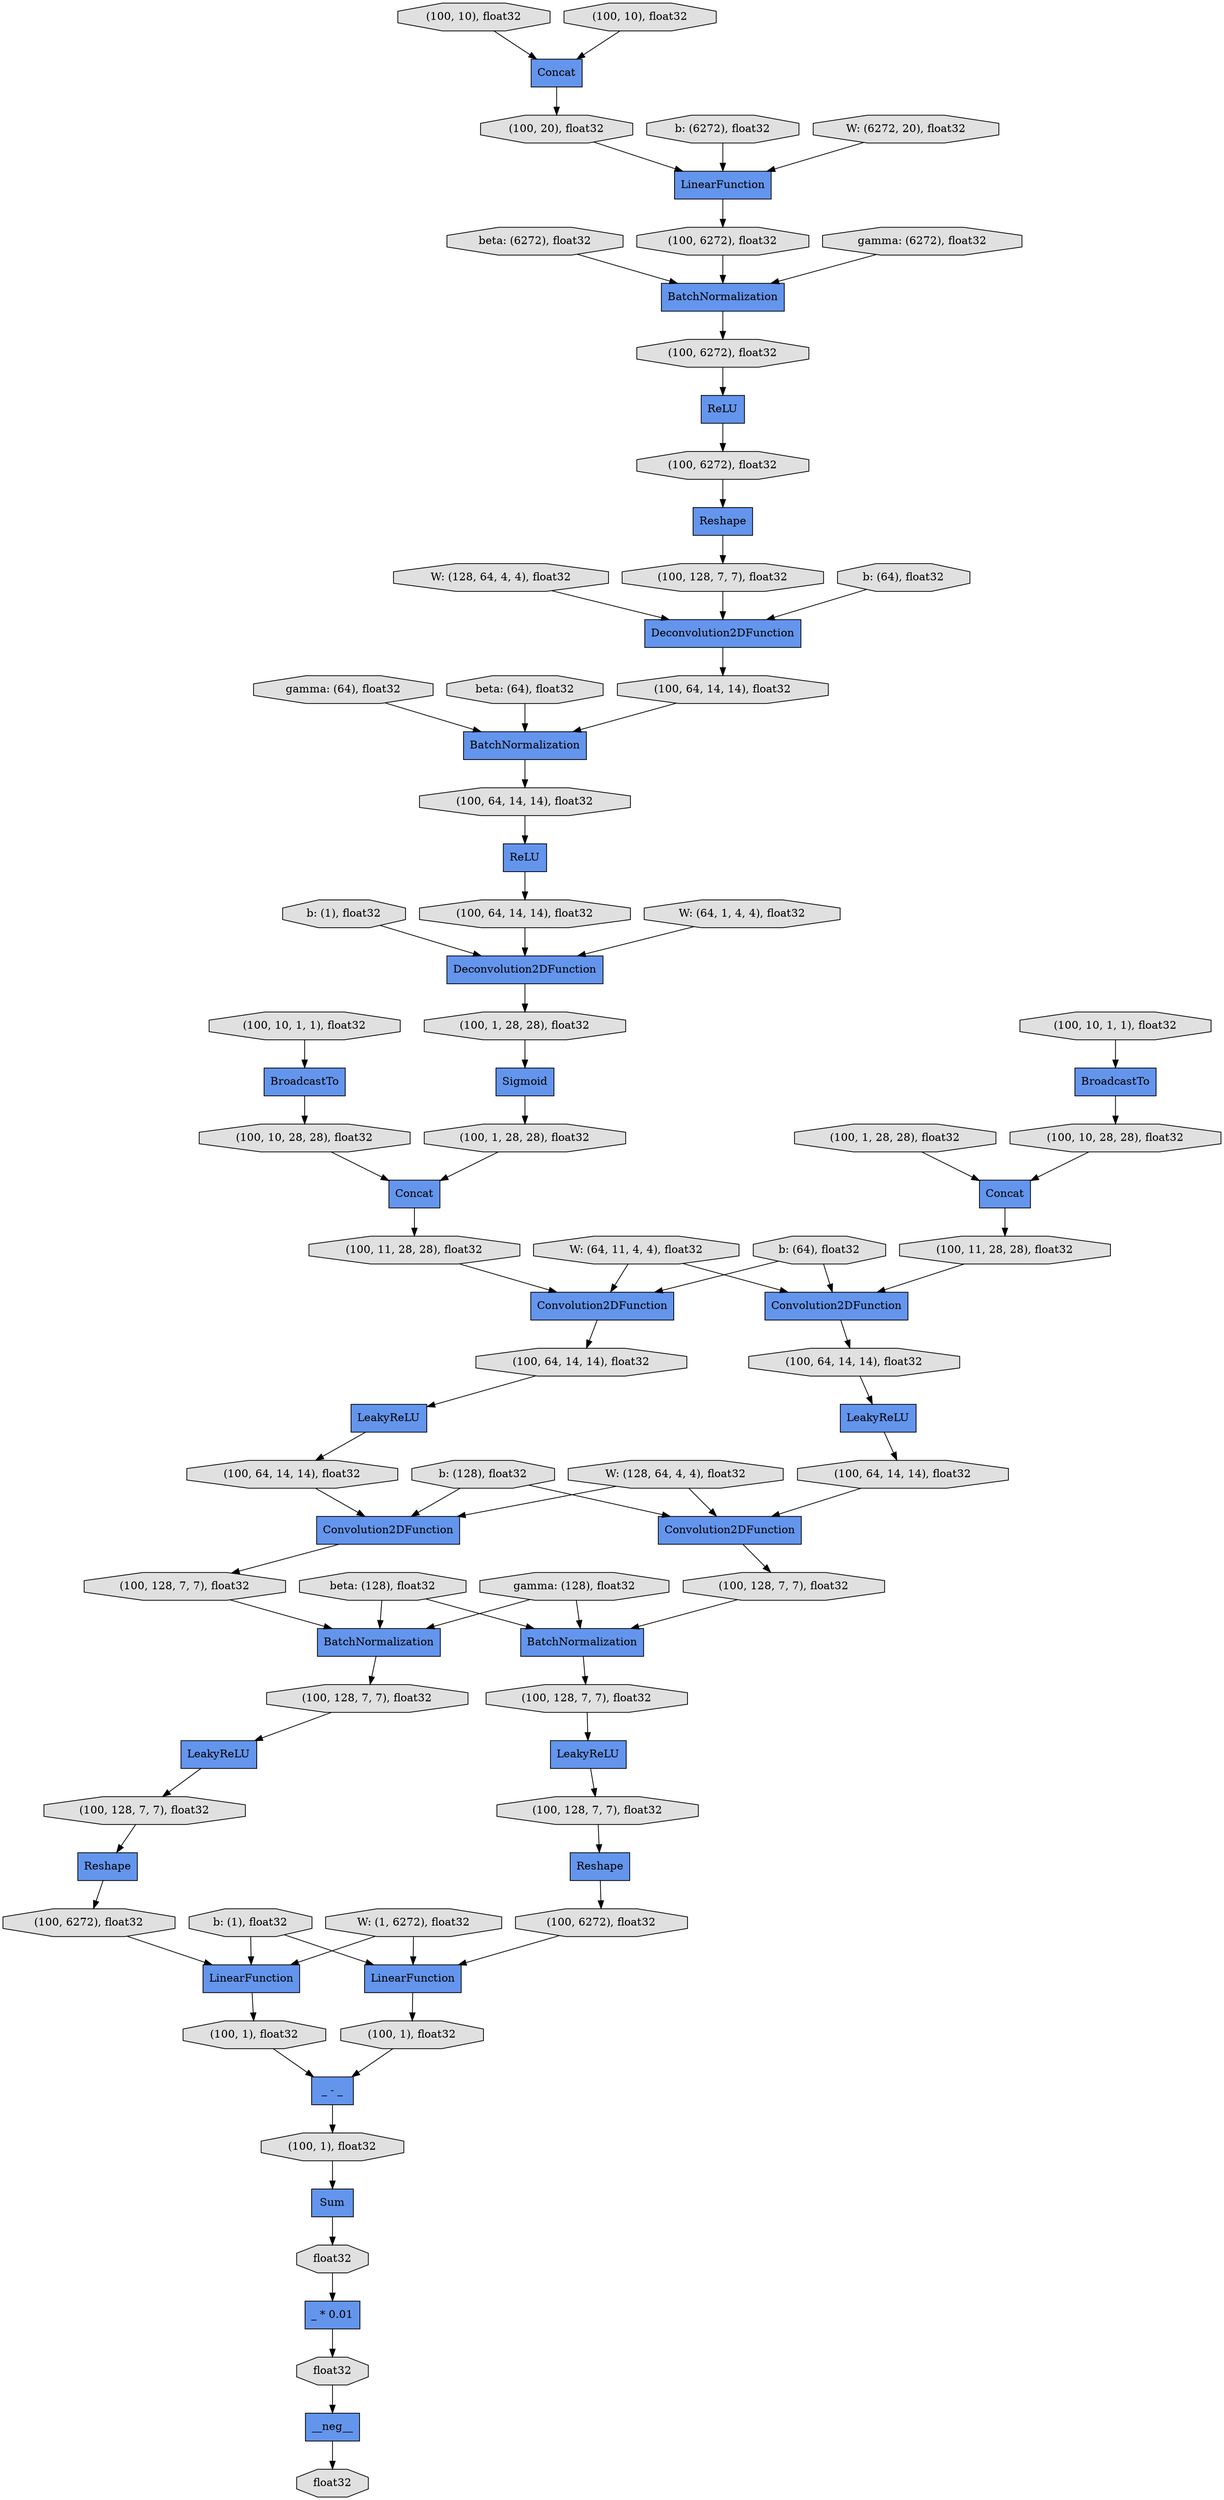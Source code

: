 digraph graphname{rankdir=TB;2517446443080 [fillcolor="#E0E0E0",label="beta: (6272), float32",style="filled",shape="octagon"];2518351233096 [fillcolor="#6495ED",label="Concat",style="filled",shape="record"];2517446443360 [fillcolor="#6495ED",label="Convolution2DFunction",style="filled",shape="record"];2519417774032 [fillcolor="#E0E0E0",label="b: (1), float32",style="filled",shape="octagon"];2519417627480 [fillcolor="#E0E0E0",label="(100, 128, 7, 7), float32",style="filled",shape="octagon"];2516673037536 [fillcolor="#E0E0E0",label="W: (64, 11, 4, 4), float32",style="filled",shape="octagon"];2515686639096 [fillcolor="#6495ED",label="ReLU",style="filled",shape="record"];2515686639208 [fillcolor="#6495ED",label="Reshape",style="filled",shape="record"];2517446444648 [fillcolor="#E0E0E0",label="(100, 64, 14, 14), float32",style="filled",shape="octagon"];2517446444704 [fillcolor="#E0E0E0",label="gamma: (64), float32",style="filled",shape="octagon"];2519417628712 [fillcolor="#6495ED",label="BatchNormalization",style="filled",shape="record"];2519417628768 [fillcolor="#6495ED",label="Reshape",style="filled",shape="record"];2517446445208 [fillcolor="#E0E0E0",label="beta: (64), float32",style="filled",shape="octagon"];2519417629160 [fillcolor="#6495ED",label="LinearFunction",style="filled",shape="record"];2519417629832 [fillcolor="#E0E0E0",label="(100, 128, 7, 7), float32",style="filled",shape="octagon"];2519417630000 [fillcolor="#E0E0E0",label="(100, 64, 14, 14), float32",style="filled",shape="octagon"];2515845475744 [fillcolor="#6495ED",label="_ - _",style="filled",shape="record"];2515686641168 [fillcolor="#6495ED",label="Deconvolution2DFunction",style="filled",shape="record"];2516662898360 [fillcolor="#E0E0E0",label="float32",style="filled",shape="octagon"];2518351425608 [fillcolor="#E0E0E0",label="(100, 64, 14, 14), float32",style="filled",shape="octagon"];2518351425832 [fillcolor="#6495ED",label="LeakyReLU",style="filled",shape="record"];2517446201640 [fillcolor="#6495ED",label="LeakyReLU",style="filled",shape="record"];2517446373672 [fillcolor="#6495ED",label="LinearFunction",style="filled",shape="record"];2519417770336 [fillcolor="#6495ED",label="BatchNormalization",style="filled",shape="record"];2518351409560 [fillcolor="#E0E0E0",label="float32",style="filled",shape="octagon"];2519417770392 [fillcolor="#E0E0E0",label="(100, 10), float32",style="filled",shape="octagon"];2518351426168 [fillcolor="#E0E0E0",label="(100, 64, 14, 14), float32",style="filled",shape="octagon"];2519417770616 [fillcolor="#E0E0E0",label="W: (128, 64, 4, 4), float32",style="filled",shape="octagon"];2517419487920 [fillcolor="#6495ED",label="Sum",style="filled",shape="record"];2515686486760 [fillcolor="#6495ED",label="Deconvolution2DFunction",style="filled",shape="record"];2518351426392 [fillcolor="#E0E0E0",label="(100, 11, 28, 28), float32",style="filled",shape="octagon"];2515686486984 [fillcolor="#E0E0E0",label="(100, 20), float32",style="filled",shape="octagon"];2519417770952 [fillcolor="#E0E0E0",label="b: (6272), float32",style="filled",shape="octagon"];2519417746432 [fillcolor="#E0E0E0",label="beta: (128), float32",style="filled",shape="octagon"];2518351426560 [fillcolor="#E0E0E0",label="(100, 1, 28, 28), float32",style="filled",shape="octagon"];2518351410344 [fillcolor="#E0E0E0",label="(100, 128, 7, 7), float32",style="filled",shape="octagon"];2519417746656 [fillcolor="#6495ED",label="__neg__",style="filled",shape="record"];2519417746768 [fillcolor="#E0E0E0",label="b: (1), float32",style="filled",shape="octagon"];2518351467912 [fillcolor="#6495ED",label="BatchNormalization",style="filled",shape="record"];2518351410624 [fillcolor="#E0E0E0",label="(100, 128, 7, 7), float32",style="filled",shape="octagon"];2518351427008 [fillcolor="#6495ED",label="BroadcastTo",style="filled",shape="record"];2519417746936 [fillcolor="#E0E0E0",label="W: (1, 6272), float32",style="filled",shape="octagon"];2518351427064 [fillcolor="#E0E0E0",label="(100, 64, 14, 14), float32",style="filled",shape="octagon"];2518351410736 [fillcolor="#6495ED",label="Reshape",style="filled",shape="record"];2518351468136 [fillcolor="#E0E0E0",label="(100, 11, 28, 28), float32",style="filled",shape="octagon"];2518351427232 [fillcolor="#E0E0E0",label="(100, 128, 7, 7), float32",style="filled",shape="octagon"];2519417747160 [fillcolor="#E0E0E0",label="b: (128), float32",style="filled",shape="octagon"];2518351427344 [fillcolor="#E0E0E0",label="(100, 10, 28, 28), float32",style="filled",shape="octagon"];2518351427456 [fillcolor="#E0E0E0",label="(100, 1, 28, 28), float32",style="filled",shape="octagon"];2518351411072 [fillcolor="#E0E0E0",label="float32",style="filled",shape="octagon"];2516673132472 [fillcolor="#E0E0E0",label="(100, 10, 1, 1), float32",style="filled",shape="octagon"];2518351468472 [fillcolor="#6495ED",label="Convolution2DFunction",style="filled",shape="record"];2518351427512 [fillcolor="#6495ED",label="ReLU",style="filled",shape="record"];2517419489264 [fillcolor="#E0E0E0",label="(100, 1), float32",style="filled",shape="octagon"];2518351427624 [fillcolor="#E0E0E0",label="(100, 10, 1, 1), float32",style="filled",shape="octagon"];2518351427680 [fillcolor="#E0E0E0",label="(100, 6272), float32",style="filled",shape="octagon"];2517446285464 [fillcolor="#E0E0E0",label="(100, 6272), float32",style="filled",shape="octagon"];2518351411464 [fillcolor="#6495ED",label="LeakyReLU",style="filled",shape="record"];2519417772408 [fillcolor="#E0E0E0",label="W: (6272, 20), float32",style="filled",shape="octagon"];2518351428016 [fillcolor="#6495ED",label="Sigmoid",style="filled",shape="record"];2519417747944 [fillcolor="#E0E0E0",label="gamma: (128), float32",style="filled",shape="octagon"];2516673133144 [fillcolor="#E0E0E0",label="(100, 128, 7, 7), float32",style="filled",shape="octagon"];2515686488720 [fillcolor="#E0E0E0",label="(100, 6272), float32",style="filled",shape="octagon"];2518351428296 [fillcolor="#E0E0E0",label="(100, 64, 14, 14), float32",style="filled",shape="octagon"];2518351428408 [fillcolor="#6495ED",label="BroadcastTo",style="filled",shape="record"];2518351412136 [fillcolor="#E0E0E0",label="(100, 1), float32",style="filled",shape="octagon"];2519417772968 [fillcolor="#E0E0E0",label="W: (64, 1, 4, 4), float32",style="filled",shape="octagon"];2518351428632 [fillcolor="#6495ED",label="Concat",style="filled",shape="record"];2517446376472 [fillcolor="#E0E0E0",label="(100, 10), float32",style="filled",shape="octagon"];2518351412304 [fillcolor="#E0E0E0",label="(100, 1), float32",style="filled",shape="octagon"];2518351428688 [fillcolor="#6495ED",label="Convolution2DFunction",style="filled",shape="record"];2518351469648 [fillcolor="#E0E0E0",label="(100, 1, 28, 28), float32",style="filled",shape="octagon"];2519417773192 [fillcolor="#E0E0E0",label="b: (64), float32",style="filled",shape="octagon"];2518351428800 [fillcolor="#6495ED",label="BatchNormalization",style="filled",shape="record"];2519417748784 [fillcolor="#E0E0E0",label="W: (128, 64, 4, 4), float32",style="filled",shape="octagon"];2518351412584 [fillcolor="#6495ED",label="_ * 0.01",style="filled",shape="record"];2518351412640 [fillcolor="#E0E0E0",label="(100, 6272), float32",style="filled",shape="octagon"];2519417773472 [fillcolor="#E0E0E0",label="gamma: (6272), float32",style="filled",shape="octagon"];2518351412696 [fillcolor="#E0E0E0",label="(100, 128, 7, 7), float32",style="filled",shape="octagon"];2519417749008 [fillcolor="#E0E0E0",label="b: (64), float32",style="filled",shape="octagon"];2518351412808 [fillcolor="#E0E0E0",label="(100, 64, 14, 14), float32",style="filled",shape="octagon"];2516673134152 [fillcolor="#6495ED",label="Concat",style="filled",shape="record"];2516673134376 [fillcolor="#E0E0E0",label="(100, 6272), float32",style="filled",shape="octagon"];2518351429416 [fillcolor="#6495ED",label="LeakyReLU",style="filled",shape="record"];2518351429472 [fillcolor="#6495ED",label="Convolution2DFunction",style="filled",shape="record"];2518351413144 [fillcolor="#6495ED",label="LinearFunction",style="filled",shape="record"];2516673159120 [fillcolor="#E0E0E0",label="(100, 10, 28, 28), float32",style="filled",shape="octagon"];2519417747160 -> 2518351429472;2519417746768 -> 2518351413144;2517446376472 -> 2518351233096;2519417770336 -> 2517446285464;2517446443080 -> 2519417770336;2517446373672 -> 2515686488720;2519417746936 -> 2518351413144;2515686486984 -> 2517446373672;2518351412584 -> 2518351409560;2518351469648 -> 2516673134152;2519417770952 -> 2517446373672;2516673134152 -> 2518351468136;2518351233096 -> 2515686486984;2519417770392 -> 2518351233096;2519417746432 -> 2518351467912;2515686488720 -> 2519417770336;2518351425608 -> 2515686486760;2517419489264 -> 2515845475744;2518351411072 -> 2518351412584;2518351426560 -> 2518351428016;2518351412136 -> 2517419487920;2517419487920 -> 2518351411072;2516673132472 -> 2518351427008;2515686641168 -> 2518351428296;2518351428016 -> 2518351427456;2518351410736 -> 2518351412640;2517446443360 -> 2518351410344;2516673134376 -> 2519417629160;2518351412640 -> 2518351413144;2519417772408 -> 2517446373672;2519417629832 -> 2519417628712;2518351410624 -> 2518351411464;2516673037536 -> 2518351468472;2518351412696 -> 2518351410736;2519417627480 -> 2518351429416;2518351428632 -> 2518351426392;2516673133144 -> 2519417628768;2518351427512 -> 2518351425608;2519417748784 -> 2518351429472;2518351468136 -> 2518351468472;2519417770616 -> 2515686641168;2517446444704 -> 2518351428800;2518351427064 -> 2518351427512;2519417746936 -> 2519417629160;2515845475744 -> 2518351412136;2518351427008 -> 2516673159120;2515686639208 -> 2518351427232;2518351411464 -> 2518351412696;2518351412808 -> 2517446443360;2519417774032 -> 2515686486760;2518351428688 -> 2518351426168;2518351428408 -> 2518351427344;2518351428800 -> 2518351427064;2518351412304 -> 2515845475744;2518351427680 -> 2515686639208;2517446201640 -> 2518351412808;2519417629160 -> 2517419489264;2519417746656 -> 2516662898360;2519417772968 -> 2515686486760;2518351468472 -> 2517446444648;2519417749008 -> 2518351428688;2518351427232 -> 2515686641168;2518351427456 -> 2518351428632;2516673159120 -> 2516673134152;2519417747160 -> 2517446443360;2519417628768 -> 2516673134376;2518351427344 -> 2518351428632;2518351427624 -> 2518351428408;2519417746768 -> 2519417629160;2518351409560 -> 2519417746656;2518351429472 -> 2519417629832;2518351426392 -> 2518351428688;2517446285464 -> 2515686639096;2517446444648 -> 2517446201640;2516673037536 -> 2518351428688;2518351413144 -> 2518351412304;2518351429416 -> 2516673133144;2519417749008 -> 2518351468472;2519417773472 -> 2519417770336;2519417630000 -> 2518351429472;2519417746432 -> 2519417628712;2517446445208 -> 2518351428800;2515686639096 -> 2518351427680;2518351467912 -> 2518351410624;2519417773192 -> 2515686641168;2519417628712 -> 2519417627480;2518351410344 -> 2518351467912;2518351425832 -> 2519417630000;2519417748784 -> 2517446443360;2519417747944 -> 2519417628712;2518351428296 -> 2518351428800;2518351426168 -> 2518351425832;2515686486760 -> 2518351426560;2519417747944 -> 2518351467912;}